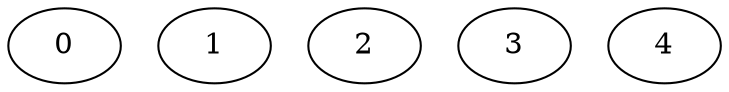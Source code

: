 digraph "5Nodes0Edges" {
    0    [Weight=20];
    1    [Weight=30];
    2    [Weight=32];
    3    [Weight=46];
    4    [Weight=26];
}
